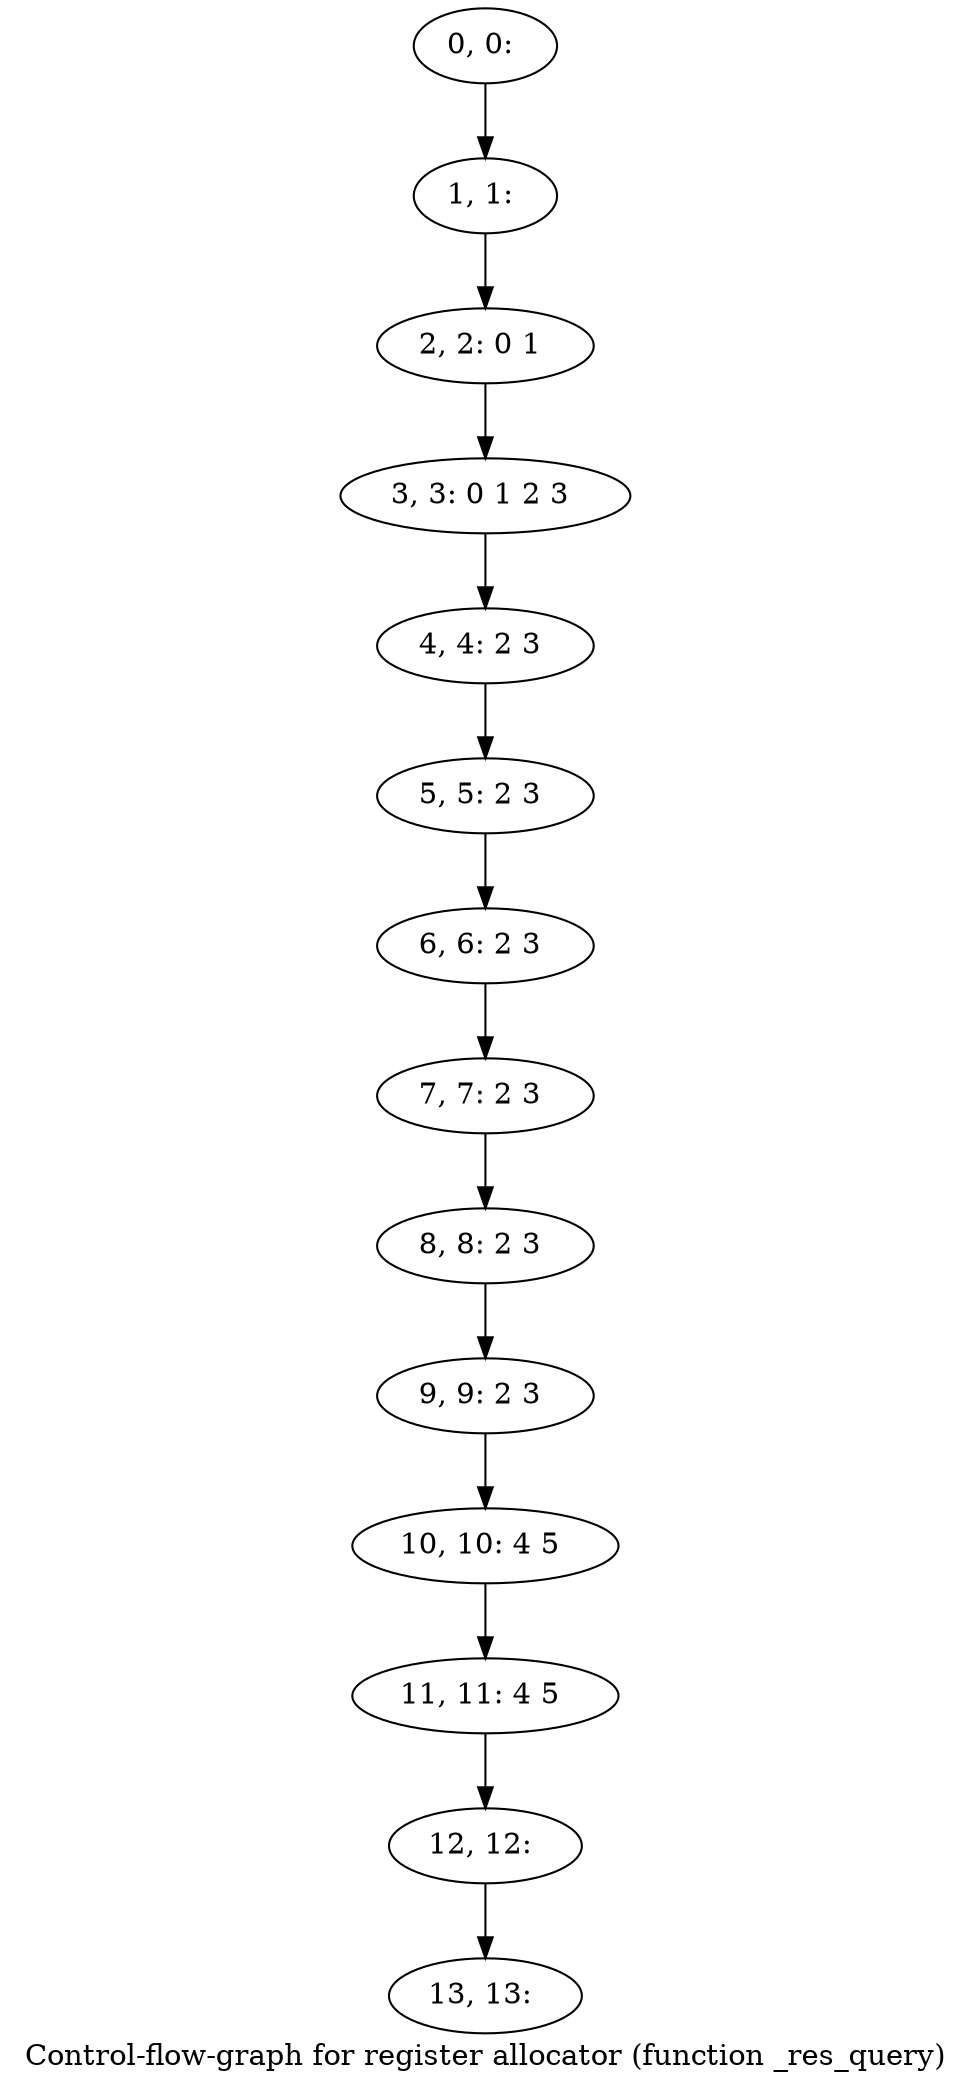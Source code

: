 digraph G {
graph [label="Control-flow-graph for register allocator (function _res_query)"]
0[label="0, 0: "];
1[label="1, 1: "];
2[label="2, 2: 0 1 "];
3[label="3, 3: 0 1 2 3 "];
4[label="4, 4: 2 3 "];
5[label="5, 5: 2 3 "];
6[label="6, 6: 2 3 "];
7[label="7, 7: 2 3 "];
8[label="8, 8: 2 3 "];
9[label="9, 9: 2 3 "];
10[label="10, 10: 4 5 "];
11[label="11, 11: 4 5 "];
12[label="12, 12: "];
13[label="13, 13: "];
0->1 ;
1->2 ;
2->3 ;
3->4 ;
4->5 ;
5->6 ;
6->7 ;
7->8 ;
8->9 ;
9->10 ;
10->11 ;
11->12 ;
12->13 ;
}
